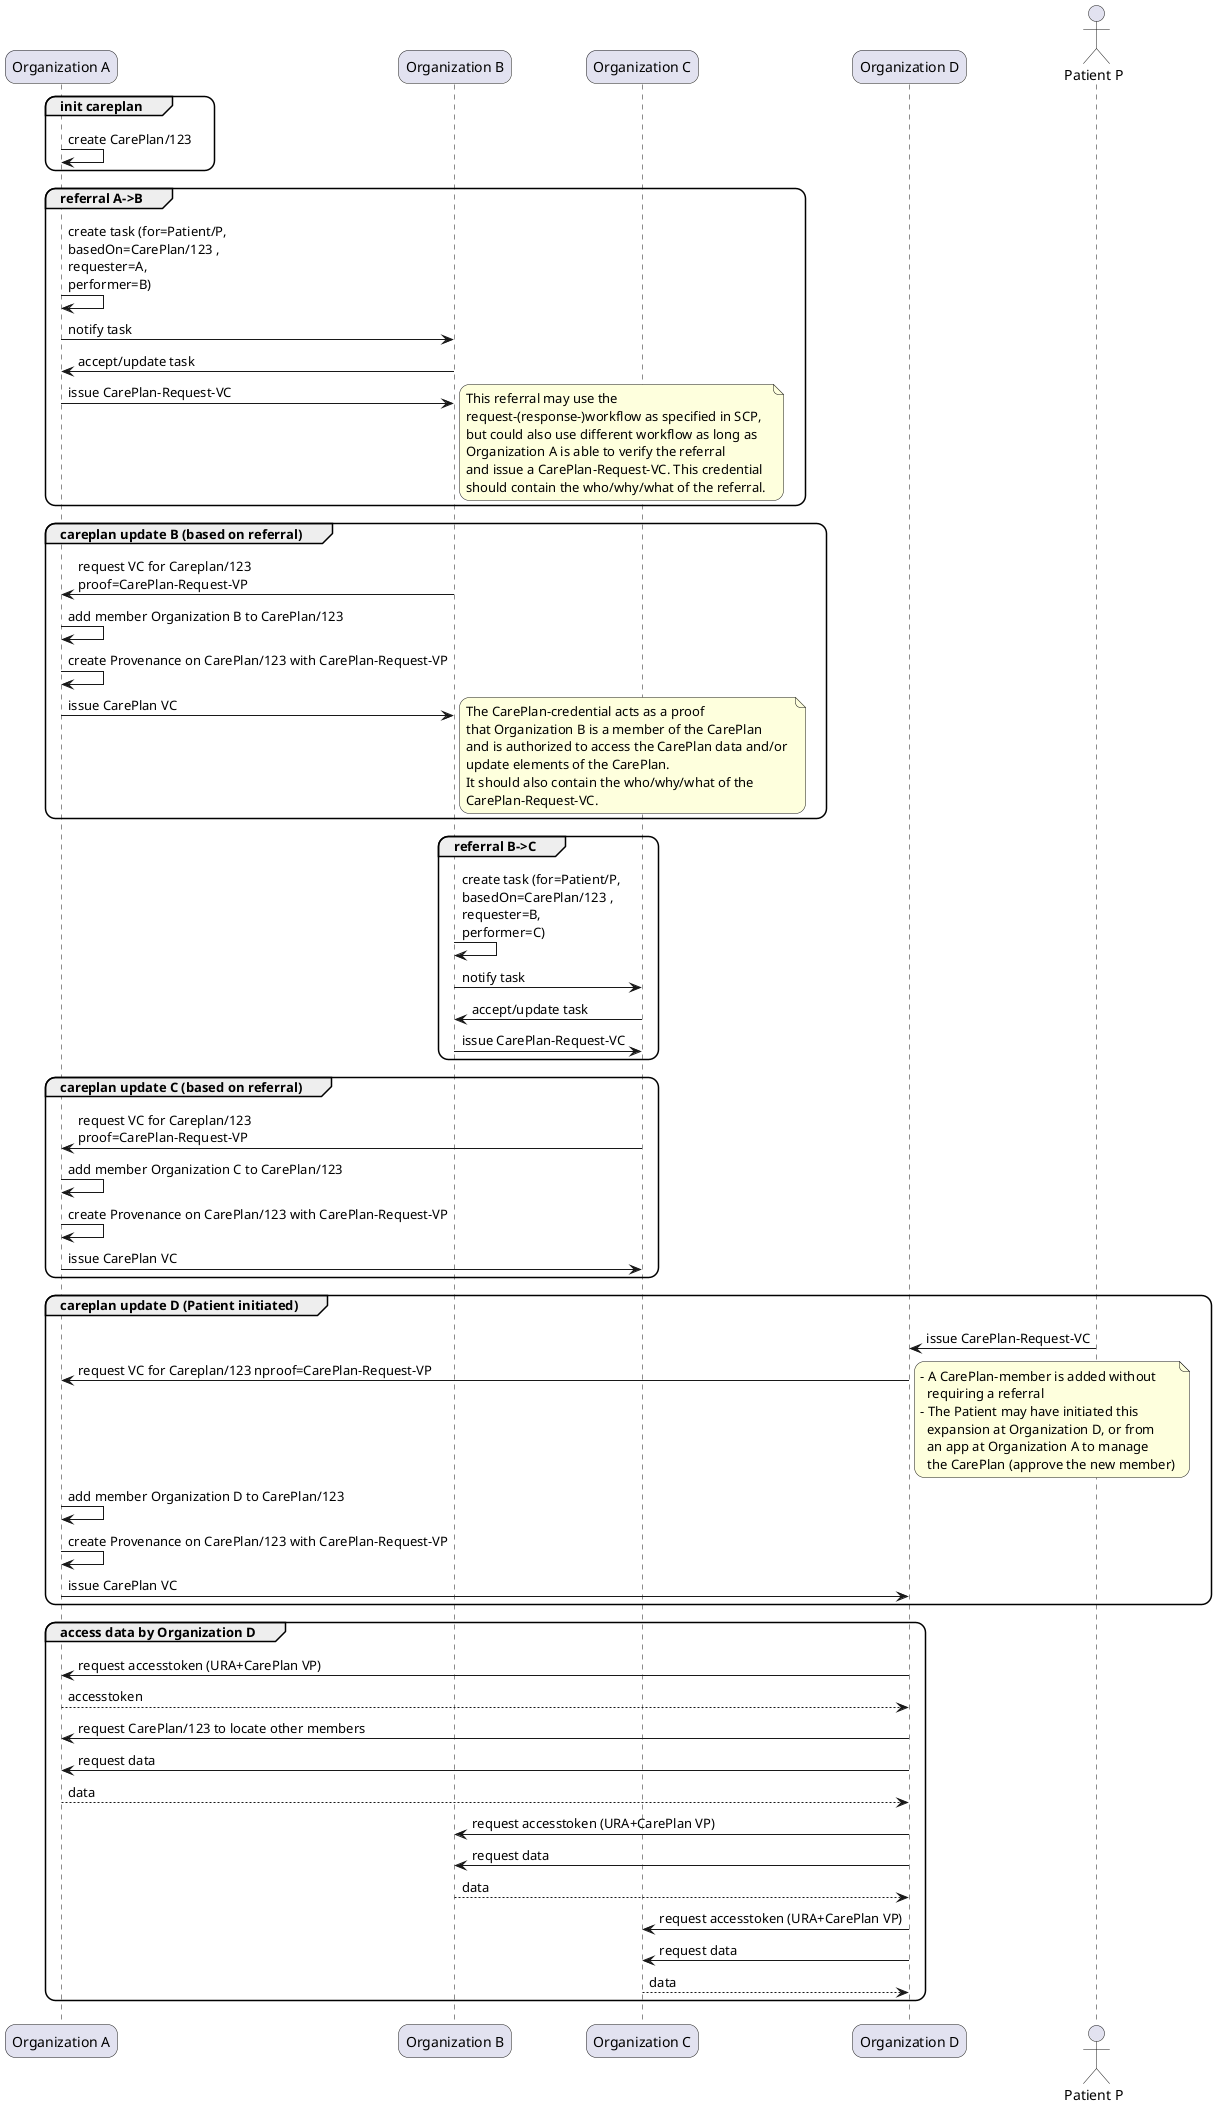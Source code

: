 @startuml careplan-updates

skinparam roundcorner 20
skinparam defaultFontName Arial 


!pragma teoz true

participant  org_a as "Organization A"
participant  org_b as "Organization B"
participant  org_c as "Organization C"
participant  org_d as "Organization D"
actor patient as "Patient P"


group init careplan 
 org_a -> org_a: create CarePlan/123
end

group referral A->B
   org_a -> org_a: create task (for=Patient/P, \nbasedOn=CarePlan/123 , \nrequester=A, \nperformer=B)

   org_a -> org_b: notify task
   org_b -> org_a: accept/update task
   org_a -> org_b: issue CarePlan-Request-VC
   note right
        This referral may use the 
        request-(response-)workflow as specified in SCP,
        but could also use different workflow as long as
        Organization A is able to verify the referral 
        and issue a CarePlan-Request-VC. This credential 
        should contain the who/why/what of the referral. 
   end note
end

group careplan update B (based on referral)
    org_b -> org_a: request VC for Careplan/123 \nproof=CarePlan-Request-VP
    org_a -> org_a: add member Organization B to CarePlan/123
    org_a -> org_a: create Provenance on CarePlan/123 with CarePlan-Request-VP
    org_a -> org_b: issue CarePlan VC
    note right
        The CarePlan-credential acts as a proof
        that Organization B is a member of the CarePlan
        and is authorized to access the CarePlan data and/or 
        update elements of the CarePlan.
        It should also contain the who/why/what of the 
        CarePlan-Request-VC.
    end note
end

group referral B->C
   org_b -> org_b: create task (for=Patient/P, \nbasedOn=CarePlan/123 , \nrequester=B, \nperformer=C)
   org_b -> org_c: notify task
   org_c -> org_b: accept/update task
   org_b -> org_c: issue CarePlan-Request-VC
end

group careplan update C (based on referral)
    org_c -> org_a: request VC for Careplan/123 \nproof=CarePlan-Request-VP
    org_a -> org_a: add member Organization C to CarePlan/123 
    org_a -> org_a: create Provenance on CarePlan/123 with CarePlan-Request-VP
    org_a -> org_c: issue CarePlan VC
end

group careplan update D (Patient initiated)
    patient -> org_d: issue CarePlan-Request-VC
    org_d -> org_a: request VC for Careplan/123 nproof=CarePlan-Request-VP
    note right
         - A CarePlan-member is added without
           requiring a referral
         - The Patient may have initiated this
           expansion at Organization D, or from 
           an app at Organization A to manage
           the CarePlan (approve the new member)
    end note
    org_a -> org_a: add member Organization D to CarePlan/123 
    org_a -> org_a: create Provenance on CarePlan/123 with CarePlan-Request-VP
    org_a -> org_d: issue CarePlan VC
end

group access data by Organization D
    org_d -> org_a: request accesstoken (URA+CarePlan VP)
    return accesstoken
    org_d -> org_a: request CarePlan/123 to locate other members
    org_d -> org_a: request data
    return data
    org_d -> org_b: request accesstoken (URA+CarePlan VP)
    org_d -> org_b: request data
    return data
    org_d -> org_c: request accesstoken (URA+CarePlan VP)
    org_d -> org_c: request data
    return data
end
@enduml
